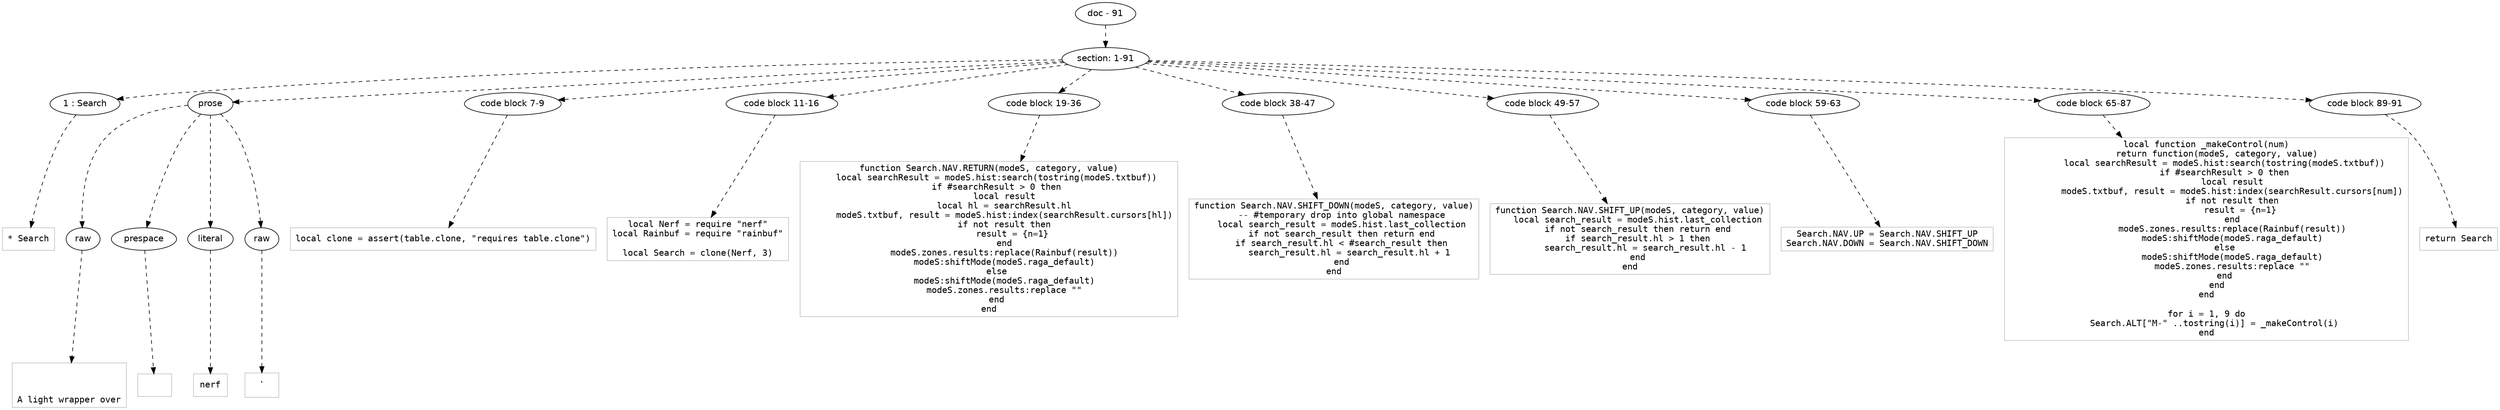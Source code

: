 digraph lpegNode {

node [fontname=Helvetica]
edge [style=dashed]

doc_0 [label="doc - 91"]


doc_0 -> { section_1}
{rank=same; section_1}

section_1 [label="section: 1-91"]


// END RANK doc_0

section_1 -> { header_2 prose_3 codeblock_4 codeblock_5 codeblock_6 codeblock_7 codeblock_8 codeblock_9 codeblock_10 codeblock_11}
{rank=same; header_2 prose_3 codeblock_4 codeblock_5 codeblock_6 codeblock_7 codeblock_8 codeblock_9 codeblock_10 codeblock_11}

header_2 [label="1 : Search"]

prose_3 [label="prose"]

codeblock_4 [label="code block 7-9"]

codeblock_5 [label="code block 11-16"]

codeblock_6 [label="code block 19-36"]

codeblock_7 [label="code block 38-47"]

codeblock_8 [label="code block 49-57"]

codeblock_9 [label="code block 59-63"]

codeblock_10 [label="code block 65-87"]

codeblock_11 [label="code block 89-91"]


// END RANK section_1

header_2 -> leaf_12
leaf_12  [color=Gray,shape=rectangle,fontname=Inconsolata,label="* Search"]
// END RANK header_2

prose_3 -> { raw_13 prespace_14 literal_15 raw_16}
{rank=same; raw_13 prespace_14 literal_15 raw_16}

raw_13 [label="raw"]

prespace_14 [label="prespace"]

literal_15 [label="literal"]

raw_16 [label="raw"]


// END RANK prose_3

raw_13 -> leaf_17
leaf_17  [color=Gray,shape=rectangle,fontname=Inconsolata,label="


A light wrapper over"]
// END RANK raw_13

prespace_14 -> leaf_18
leaf_18  [color=Gray,shape=rectangle,fontname=Inconsolata,label=" "]
// END RANK prespace_14

literal_15 -> leaf_19
leaf_19  [color=Gray,shape=rectangle,fontname=Inconsolata,label="nerf"]
// END RANK literal_15

raw_16 -> leaf_20
leaf_20  [color=Gray,shape=rectangle,fontname=Inconsolata,label=".

"]
// END RANK raw_16

codeblock_4 -> leaf_21
leaf_21  [color=Gray,shape=rectangle,fontname=Inconsolata,label="local clone = assert(table.clone, \"requires table.clone\")"]
// END RANK codeblock_4

codeblock_5 -> leaf_22
leaf_22  [color=Gray,shape=rectangle,fontname=Inconsolata,label="local Nerf = require \"nerf\"
local Rainbuf = require \"rainbuf\"

local Search = clone(Nerf, 3)"]
// END RANK codeblock_5

codeblock_6 -> leaf_23
leaf_23  [color=Gray,shape=rectangle,fontname=Inconsolata,label="function Search.NAV.RETURN(modeS, category, value)
   local searchResult = modeS.hist:search(tostring(modeS.txtbuf))
   if #searchResult > 0 then
      local result
      local hl = searchResult.hl
      modeS.txtbuf, result = modeS.hist:index(searchResult.cursors[hl])
      if not result then
         result = {n=1}
      end
      modeS.zones.results:replace(Rainbuf(result))
      modeS:shiftMode(modeS.raga_default)
   else
      modeS:shiftMode(modeS.raga_default)
      modeS.zones.results:replace \"\"
   end
end"]
// END RANK codeblock_6

codeblock_7 -> leaf_24
leaf_24  [color=Gray,shape=rectangle,fontname=Inconsolata,label="function Search.NAV.SHIFT_DOWN(modeS, category, value)
   -- #temporary drop into global namespace
   local search_result = modeS.hist.last_collection
   if not search_result then return end
   if search_result.hl < #search_result then
      search_result.hl = search_result.hl + 1
   end
end"]
// END RANK codeblock_7

codeblock_8 -> leaf_25
leaf_25  [color=Gray,shape=rectangle,fontname=Inconsolata,label="function Search.NAV.SHIFT_UP(modeS, category, value)
   local search_result = modeS.hist.last_collection
   if not search_result then return end
   if search_result.hl > 1 then
      search_result.hl = search_result.hl - 1
   end
end"]
// END RANK codeblock_8

codeblock_9 -> leaf_26
leaf_26  [color=Gray,shape=rectangle,fontname=Inconsolata,label="Search.NAV.UP = Search.NAV.SHIFT_UP
Search.NAV.DOWN = Search.NAV.SHIFT_DOWN
"]
// END RANK codeblock_9

codeblock_10 -> leaf_27
leaf_27  [color=Gray,shape=rectangle,fontname=Inconsolata,label="local function _makeControl(num)
    return function(modeS, category, value)
       local searchResult = modeS.hist:search(tostring(modeS.txtbuf))
       if #searchResult > 0 then
          local result
          modeS.txtbuf, result = modeS.hist:index(searchResult.cursors[num])
          if not result then
             result = {n=1}
          end
          modeS.zones.results:replace(Rainbuf(result))
          modeS:shiftMode(modeS.raga_default)
       else
          modeS:shiftMode(modeS.raga_default)
          modeS.zones.results:replace \"\"
       end
    end
end

for i = 1, 9 do
   Search.ALT[\"M-\" ..tostring(i)] = _makeControl(i)
end"]
// END RANK codeblock_10

codeblock_11 -> leaf_28
leaf_28  [color=Gray,shape=rectangle,fontname=Inconsolata,label="return Search"]
// END RANK codeblock_11


}
